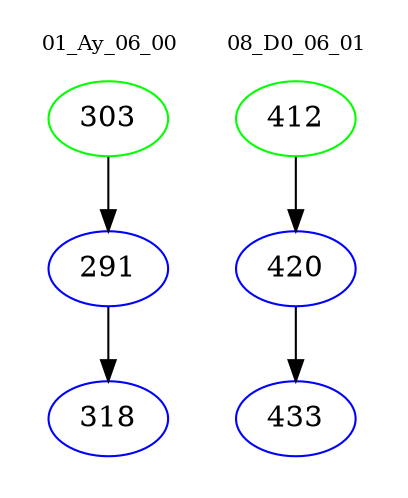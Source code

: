 digraph{
subgraph cluster_0 {
color = white
label = "01_Ay_06_00";
fontsize=10;
T0_303 [label="303", color="green"]
T0_303 -> T0_291 [color="black"]
T0_291 [label="291", color="blue"]
T0_291 -> T0_318 [color="black"]
T0_318 [label="318", color="blue"]
}
subgraph cluster_1 {
color = white
label = "08_D0_06_01";
fontsize=10;
T1_412 [label="412", color="green"]
T1_412 -> T1_420 [color="black"]
T1_420 [label="420", color="blue"]
T1_420 -> T1_433 [color="black"]
T1_433 [label="433", color="blue"]
}
}
